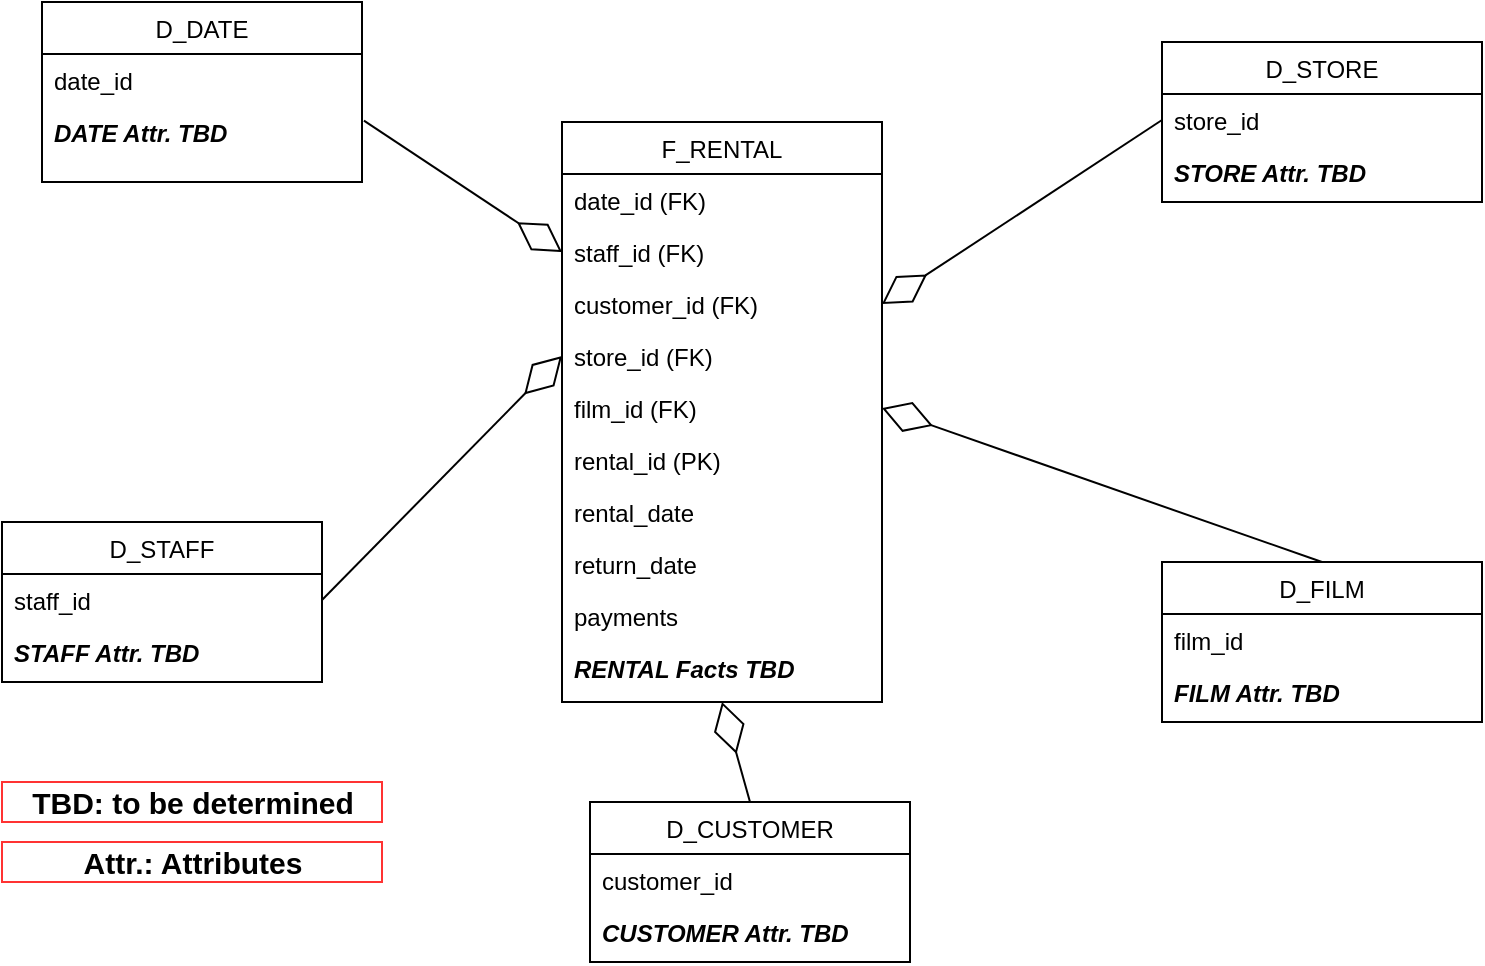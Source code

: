<mxfile version="22.1.1" type="github">
  <diagram id="C5RBs43oDa-KdzZeNtuy" name="Page-1">
    <mxGraphModel dx="1290" dy="574" grid="1" gridSize="10" guides="1" tooltips="1" connect="1" arrows="1" fold="1" page="1" pageScale="1" pageWidth="827" pageHeight="1169" math="0" shadow="0">
      <root>
        <mxCell id="WIyWlLk6GJQsqaUBKTNV-0" />
        <mxCell id="WIyWlLk6GJQsqaUBKTNV-1" parent="WIyWlLk6GJQsqaUBKTNV-0" />
        <mxCell id="zkfFHV4jXpPFQw0GAbJ--6" value="F_RENTAL" style="swimlane;fontStyle=0;align=center;verticalAlign=top;childLayout=stackLayout;horizontal=1;startSize=26;horizontalStack=0;resizeParent=1;resizeLast=0;collapsible=1;marginBottom=0;rounded=0;shadow=0;strokeWidth=1;" parent="WIyWlLk6GJQsqaUBKTNV-1" vertex="1">
          <mxGeometry x="320" y="120" width="160" height="290" as="geometry">
            <mxRectangle x="130" y="380" width="160" height="26" as="alternateBounds" />
          </mxGeometry>
        </mxCell>
        <mxCell id="YZyBolcsNRr0S1p2cUgg-10" value="date_id (FK)" style="text;align=left;verticalAlign=top;spacingLeft=4;spacingRight=4;overflow=hidden;rotatable=0;points=[[0,0.5],[1,0.5]];portConstraint=eastwest;" parent="zkfFHV4jXpPFQw0GAbJ--6" vertex="1">
          <mxGeometry y="26" width="160" height="26" as="geometry" />
        </mxCell>
        <mxCell id="YZyBolcsNRr0S1p2cUgg-11" value="staff_id (FK)" style="text;align=left;verticalAlign=top;spacingLeft=4;spacingRight=4;overflow=hidden;rotatable=0;points=[[0,0.5],[1,0.5]];portConstraint=eastwest;" parent="zkfFHV4jXpPFQw0GAbJ--6" vertex="1">
          <mxGeometry y="52" width="160" height="26" as="geometry" />
        </mxCell>
        <mxCell id="YZyBolcsNRr0S1p2cUgg-12" value="customer_id (FK)" style="text;align=left;verticalAlign=top;spacingLeft=4;spacingRight=4;overflow=hidden;rotatable=0;points=[[0,0.5],[1,0.5]];portConstraint=eastwest;" parent="zkfFHV4jXpPFQw0GAbJ--6" vertex="1">
          <mxGeometry y="78" width="160" height="26" as="geometry" />
        </mxCell>
        <mxCell id="YZyBolcsNRr0S1p2cUgg-13" value="store_id (FK)" style="text;align=left;verticalAlign=top;spacingLeft=4;spacingRight=4;overflow=hidden;rotatable=0;points=[[0,0.5],[1,0.5]];portConstraint=eastwest;" parent="zkfFHV4jXpPFQw0GAbJ--6" vertex="1">
          <mxGeometry y="104" width="160" height="26" as="geometry" />
        </mxCell>
        <mxCell id="YZyBolcsNRr0S1p2cUgg-14" value="film_id (FK)" style="text;align=left;verticalAlign=top;spacingLeft=4;spacingRight=4;overflow=hidden;rotatable=0;points=[[0,0.5],[1,0.5]];portConstraint=eastwest;" parent="zkfFHV4jXpPFQw0GAbJ--6" vertex="1">
          <mxGeometry y="130" width="160" height="26" as="geometry" />
        </mxCell>
        <mxCell id="YZyBolcsNRr0S1p2cUgg-21" value="rental_id (PK)" style="text;align=left;verticalAlign=top;spacingLeft=4;spacingRight=4;overflow=hidden;rotatable=0;points=[[0,0.5],[1,0.5]];portConstraint=eastwest;" parent="zkfFHV4jXpPFQw0GAbJ--6" vertex="1">
          <mxGeometry y="156" width="160" height="26" as="geometry" />
        </mxCell>
        <mxCell id="9rBfOot8ufJUP5kK0BTk-1" value="rental_date" style="text;align=left;verticalAlign=top;spacingLeft=4;spacingRight=4;overflow=hidden;rotatable=0;points=[[0,0.5],[1,0.5]];portConstraint=eastwest;" vertex="1" parent="zkfFHV4jXpPFQw0GAbJ--6">
          <mxGeometry y="182" width="160" height="26" as="geometry" />
        </mxCell>
        <mxCell id="9rBfOot8ufJUP5kK0BTk-2" value="return_date" style="text;align=left;verticalAlign=top;spacingLeft=4;spacingRight=4;overflow=hidden;rotatable=0;points=[[0,0.5],[1,0.5]];portConstraint=eastwest;" vertex="1" parent="zkfFHV4jXpPFQw0GAbJ--6">
          <mxGeometry y="208" width="160" height="26" as="geometry" />
        </mxCell>
        <mxCell id="9rBfOot8ufJUP5kK0BTk-3" value="payments" style="text;align=left;verticalAlign=top;spacingLeft=4;spacingRight=4;overflow=hidden;rotatable=0;points=[[0,0.5],[1,0.5]];portConstraint=eastwest;" vertex="1" parent="zkfFHV4jXpPFQw0GAbJ--6">
          <mxGeometry y="234" width="160" height="26" as="geometry" />
        </mxCell>
        <mxCell id="YZyBolcsNRr0S1p2cUgg-24" value="RENTAL Facts TBD" style="text;align=left;verticalAlign=top;spacingLeft=4;spacingRight=4;overflow=hidden;rotatable=0;points=[[0,0.5],[1,0.5]];portConstraint=eastwest;fontStyle=3" parent="zkfFHV4jXpPFQw0GAbJ--6" vertex="1">
          <mxGeometry y="260" width="160" height="28" as="geometry" />
        </mxCell>
        <mxCell id="YZyBolcsNRr0S1p2cUgg-0" value="D_DATE" style="swimlane;fontStyle=0;align=center;verticalAlign=top;childLayout=stackLayout;horizontal=1;startSize=26;horizontalStack=0;resizeParent=1;resizeLast=0;collapsible=1;marginBottom=0;rounded=0;shadow=0;strokeWidth=1;" parent="WIyWlLk6GJQsqaUBKTNV-1" vertex="1">
          <mxGeometry x="60" y="60" width="160" height="90" as="geometry">
            <mxRectangle x="130" y="380" width="160" height="26" as="alternateBounds" />
          </mxGeometry>
        </mxCell>
        <mxCell id="YZyBolcsNRr0S1p2cUgg-1" value="date_id" style="text;align=left;verticalAlign=top;spacingLeft=4;spacingRight=4;overflow=hidden;rotatable=0;points=[[0,0.5],[1,0.5]];portConstraint=eastwest;" parent="YZyBolcsNRr0S1p2cUgg-0" vertex="1">
          <mxGeometry y="26" width="160" height="26" as="geometry" />
        </mxCell>
        <mxCell id="YZyBolcsNRr0S1p2cUgg-22" value="DATE Attr. TBD" style="text;align=left;verticalAlign=top;spacingLeft=4;spacingRight=4;overflow=hidden;rotatable=0;points=[[0,0.5],[1,0.5]];portConstraint=eastwest;fontStyle=3" parent="YZyBolcsNRr0S1p2cUgg-0" vertex="1">
          <mxGeometry y="52" width="160" height="26" as="geometry" />
        </mxCell>
        <mxCell id="YZyBolcsNRr0S1p2cUgg-2" value="D_STORE" style="swimlane;fontStyle=0;align=center;verticalAlign=top;childLayout=stackLayout;horizontal=1;startSize=26;horizontalStack=0;resizeParent=1;resizeLast=0;collapsible=1;marginBottom=0;rounded=0;shadow=0;strokeWidth=1;" parent="WIyWlLk6GJQsqaUBKTNV-1" vertex="1">
          <mxGeometry x="620" y="80" width="160" height="80" as="geometry">
            <mxRectangle x="130" y="380" width="160" height="26" as="alternateBounds" />
          </mxGeometry>
        </mxCell>
        <mxCell id="YZyBolcsNRr0S1p2cUgg-3" value="store_id" style="text;align=left;verticalAlign=top;spacingLeft=4;spacingRight=4;overflow=hidden;rotatable=0;points=[[0,0.5],[1,0.5]];portConstraint=eastwest;" parent="YZyBolcsNRr0S1p2cUgg-2" vertex="1">
          <mxGeometry y="26" width="160" height="26" as="geometry" />
        </mxCell>
        <mxCell id="YZyBolcsNRr0S1p2cUgg-26" value="STORE Attr. TBD" style="text;align=left;verticalAlign=top;spacingLeft=4;spacingRight=4;overflow=hidden;rotatable=0;points=[[0,0.5],[1,0.5]];portConstraint=eastwest;fontStyle=3" parent="YZyBolcsNRr0S1p2cUgg-2" vertex="1">
          <mxGeometry y="52" width="160" height="26" as="geometry" />
        </mxCell>
        <mxCell id="YZyBolcsNRr0S1p2cUgg-4" value="D_FILM" style="swimlane;fontStyle=0;align=center;verticalAlign=top;childLayout=stackLayout;horizontal=1;startSize=26;horizontalStack=0;resizeParent=1;resizeLast=0;collapsible=1;marginBottom=0;rounded=0;shadow=0;strokeWidth=1;" parent="WIyWlLk6GJQsqaUBKTNV-1" vertex="1">
          <mxGeometry x="620" y="340" width="160" height="80" as="geometry">
            <mxRectangle x="130" y="380" width="160" height="26" as="alternateBounds" />
          </mxGeometry>
        </mxCell>
        <mxCell id="YZyBolcsNRr0S1p2cUgg-5" value="film_id" style="text;align=left;verticalAlign=top;spacingLeft=4;spacingRight=4;overflow=hidden;rotatable=0;points=[[0,0.5],[1,0.5]];portConstraint=eastwest;" parent="YZyBolcsNRr0S1p2cUgg-4" vertex="1">
          <mxGeometry y="26" width="160" height="26" as="geometry" />
        </mxCell>
        <mxCell id="YZyBolcsNRr0S1p2cUgg-27" value="FILM Attr. TBD" style="text;align=left;verticalAlign=top;spacingLeft=4;spacingRight=4;overflow=hidden;rotatable=0;points=[[0,0.5],[1,0.5]];portConstraint=eastwest;fontStyle=3" parent="YZyBolcsNRr0S1p2cUgg-4" vertex="1">
          <mxGeometry y="52" width="160" height="26" as="geometry" />
        </mxCell>
        <mxCell id="YZyBolcsNRr0S1p2cUgg-6" value="D_STAFF" style="swimlane;fontStyle=0;align=center;verticalAlign=top;childLayout=stackLayout;horizontal=1;startSize=26;horizontalStack=0;resizeParent=1;resizeLast=0;collapsible=1;marginBottom=0;rounded=0;shadow=0;strokeWidth=1;" parent="WIyWlLk6GJQsqaUBKTNV-1" vertex="1">
          <mxGeometry x="40" y="320" width="160" height="80" as="geometry">
            <mxRectangle x="130" y="380" width="160" height="26" as="alternateBounds" />
          </mxGeometry>
        </mxCell>
        <mxCell id="YZyBolcsNRr0S1p2cUgg-7" value="staff_id" style="text;align=left;verticalAlign=top;spacingLeft=4;spacingRight=4;overflow=hidden;rotatable=0;points=[[0,0.5],[1,0.5]];portConstraint=eastwest;" parent="YZyBolcsNRr0S1p2cUgg-6" vertex="1">
          <mxGeometry y="26" width="160" height="26" as="geometry" />
        </mxCell>
        <mxCell id="YZyBolcsNRr0S1p2cUgg-23" value="STAFF Attr. TBD" style="text;align=left;verticalAlign=top;spacingLeft=4;spacingRight=4;overflow=hidden;rotatable=0;points=[[0,0.5],[1,0.5]];portConstraint=eastwest;fontStyle=3" parent="YZyBolcsNRr0S1p2cUgg-6" vertex="1">
          <mxGeometry y="52" width="160" height="26" as="geometry" />
        </mxCell>
        <mxCell id="YZyBolcsNRr0S1p2cUgg-8" value="D_CUSTOMER" style="swimlane;fontStyle=0;align=center;verticalAlign=top;childLayout=stackLayout;horizontal=1;startSize=26;horizontalStack=0;resizeParent=1;resizeLast=0;collapsible=1;marginBottom=0;rounded=0;shadow=0;strokeWidth=1;" parent="WIyWlLk6GJQsqaUBKTNV-1" vertex="1">
          <mxGeometry x="334" y="460" width="160" height="80" as="geometry">
            <mxRectangle x="130" y="380" width="160" height="26" as="alternateBounds" />
          </mxGeometry>
        </mxCell>
        <mxCell id="YZyBolcsNRr0S1p2cUgg-9" value="customer_id" style="text;align=left;verticalAlign=top;spacingLeft=4;spacingRight=4;overflow=hidden;rotatable=0;points=[[0,0.5],[1,0.5]];portConstraint=eastwest;" parent="YZyBolcsNRr0S1p2cUgg-8" vertex="1">
          <mxGeometry y="26" width="160" height="26" as="geometry" />
        </mxCell>
        <mxCell id="YZyBolcsNRr0S1p2cUgg-25" value="CUSTOMER Attr. TBD" style="text;align=left;verticalAlign=top;spacingLeft=4;spacingRight=4;overflow=hidden;rotatable=0;points=[[0,0.5],[1,0.5]];portConstraint=eastwest;fontStyle=3" parent="YZyBolcsNRr0S1p2cUgg-8" vertex="1">
          <mxGeometry y="52" width="160" height="26" as="geometry" />
        </mxCell>
        <mxCell id="YZyBolcsNRr0S1p2cUgg-28" value="" style="endArrow=diamondThin;endFill=0;endSize=24;html=1;rounded=0;exitX=1.006;exitY=0.282;exitDx=0;exitDy=0;exitPerimeter=0;entryX=0;entryY=0.5;entryDx=0;entryDy=0;" parent="WIyWlLk6GJQsqaUBKTNV-1" source="YZyBolcsNRr0S1p2cUgg-22" target="YZyBolcsNRr0S1p2cUgg-11" edge="1">
          <mxGeometry width="160" relative="1" as="geometry">
            <mxPoint x="300" y="260" as="sourcePoint" />
            <mxPoint x="460" y="260" as="targetPoint" />
          </mxGeometry>
        </mxCell>
        <mxCell id="YZyBolcsNRr0S1p2cUgg-29" value="" style="endArrow=diamondThin;endFill=0;endSize=24;html=1;rounded=0;exitX=1;exitY=0.5;exitDx=0;exitDy=0;entryX=0;entryY=0.5;entryDx=0;entryDy=0;" parent="WIyWlLk6GJQsqaUBKTNV-1" source="YZyBolcsNRr0S1p2cUgg-7" target="YZyBolcsNRr0S1p2cUgg-13" edge="1">
          <mxGeometry width="160" relative="1" as="geometry">
            <mxPoint x="235" y="370" as="sourcePoint" />
            <mxPoint x="334" y="376" as="targetPoint" />
          </mxGeometry>
        </mxCell>
        <mxCell id="YZyBolcsNRr0S1p2cUgg-30" value="" style="endArrow=diamondThin;endFill=0;endSize=24;html=1;rounded=0;exitX=0.5;exitY=0;exitDx=0;exitDy=0;entryX=0.5;entryY=1;entryDx=0;entryDy=0;" parent="WIyWlLk6GJQsqaUBKTNV-1" source="YZyBolcsNRr0S1p2cUgg-8" target="zkfFHV4jXpPFQw0GAbJ--6" edge="1">
          <mxGeometry width="160" relative="1" as="geometry">
            <mxPoint x="241" y="219" as="sourcePoint" />
            <mxPoint x="400" y="530" as="targetPoint" />
          </mxGeometry>
        </mxCell>
        <mxCell id="YZyBolcsNRr0S1p2cUgg-31" value="" style="endArrow=diamondThin;endFill=0;endSize=24;html=1;rounded=0;exitX=0.5;exitY=0;exitDx=0;exitDy=0;entryX=1;entryY=0.5;entryDx=0;entryDy=0;" parent="WIyWlLk6GJQsqaUBKTNV-1" source="YZyBolcsNRr0S1p2cUgg-4" target="YZyBolcsNRr0S1p2cUgg-14" edge="1">
          <mxGeometry width="160" relative="1" as="geometry">
            <mxPoint x="251" y="149" as="sourcePoint" />
            <mxPoint x="350" y="155" as="targetPoint" />
          </mxGeometry>
        </mxCell>
        <mxCell id="YZyBolcsNRr0S1p2cUgg-32" value="" style="endArrow=diamondThin;endFill=0;endSize=24;html=1;rounded=0;exitX=0;exitY=0.5;exitDx=0;exitDy=0;entryX=1;entryY=0.5;entryDx=0;entryDy=0;" parent="WIyWlLk6GJQsqaUBKTNV-1" source="YZyBolcsNRr0S1p2cUgg-3" target="YZyBolcsNRr0S1p2cUgg-12" edge="1">
          <mxGeometry width="160" relative="1" as="geometry">
            <mxPoint x="261" y="159" as="sourcePoint" />
            <mxPoint x="360" y="165" as="targetPoint" />
          </mxGeometry>
        </mxCell>
        <mxCell id="9rBfOot8ufJUP5kK0BTk-4" value="TBD: to be determined" style="text;strokeColor=#FF3333;fillColor=none;html=1;fontSize=15;fontStyle=1;verticalAlign=middle;align=center;" vertex="1" parent="WIyWlLk6GJQsqaUBKTNV-1">
          <mxGeometry x="40" y="450" width="190" height="20" as="geometry" />
        </mxCell>
        <mxCell id="9rBfOot8ufJUP5kK0BTk-5" value="Attr.: Attributes" style="text;strokeColor=#FF3333;fillColor=none;html=1;fontSize=15;fontStyle=1;verticalAlign=middle;align=center;" vertex="1" parent="WIyWlLk6GJQsqaUBKTNV-1">
          <mxGeometry x="40" y="480" width="190" height="20" as="geometry" />
        </mxCell>
      </root>
    </mxGraphModel>
  </diagram>
</mxfile>
